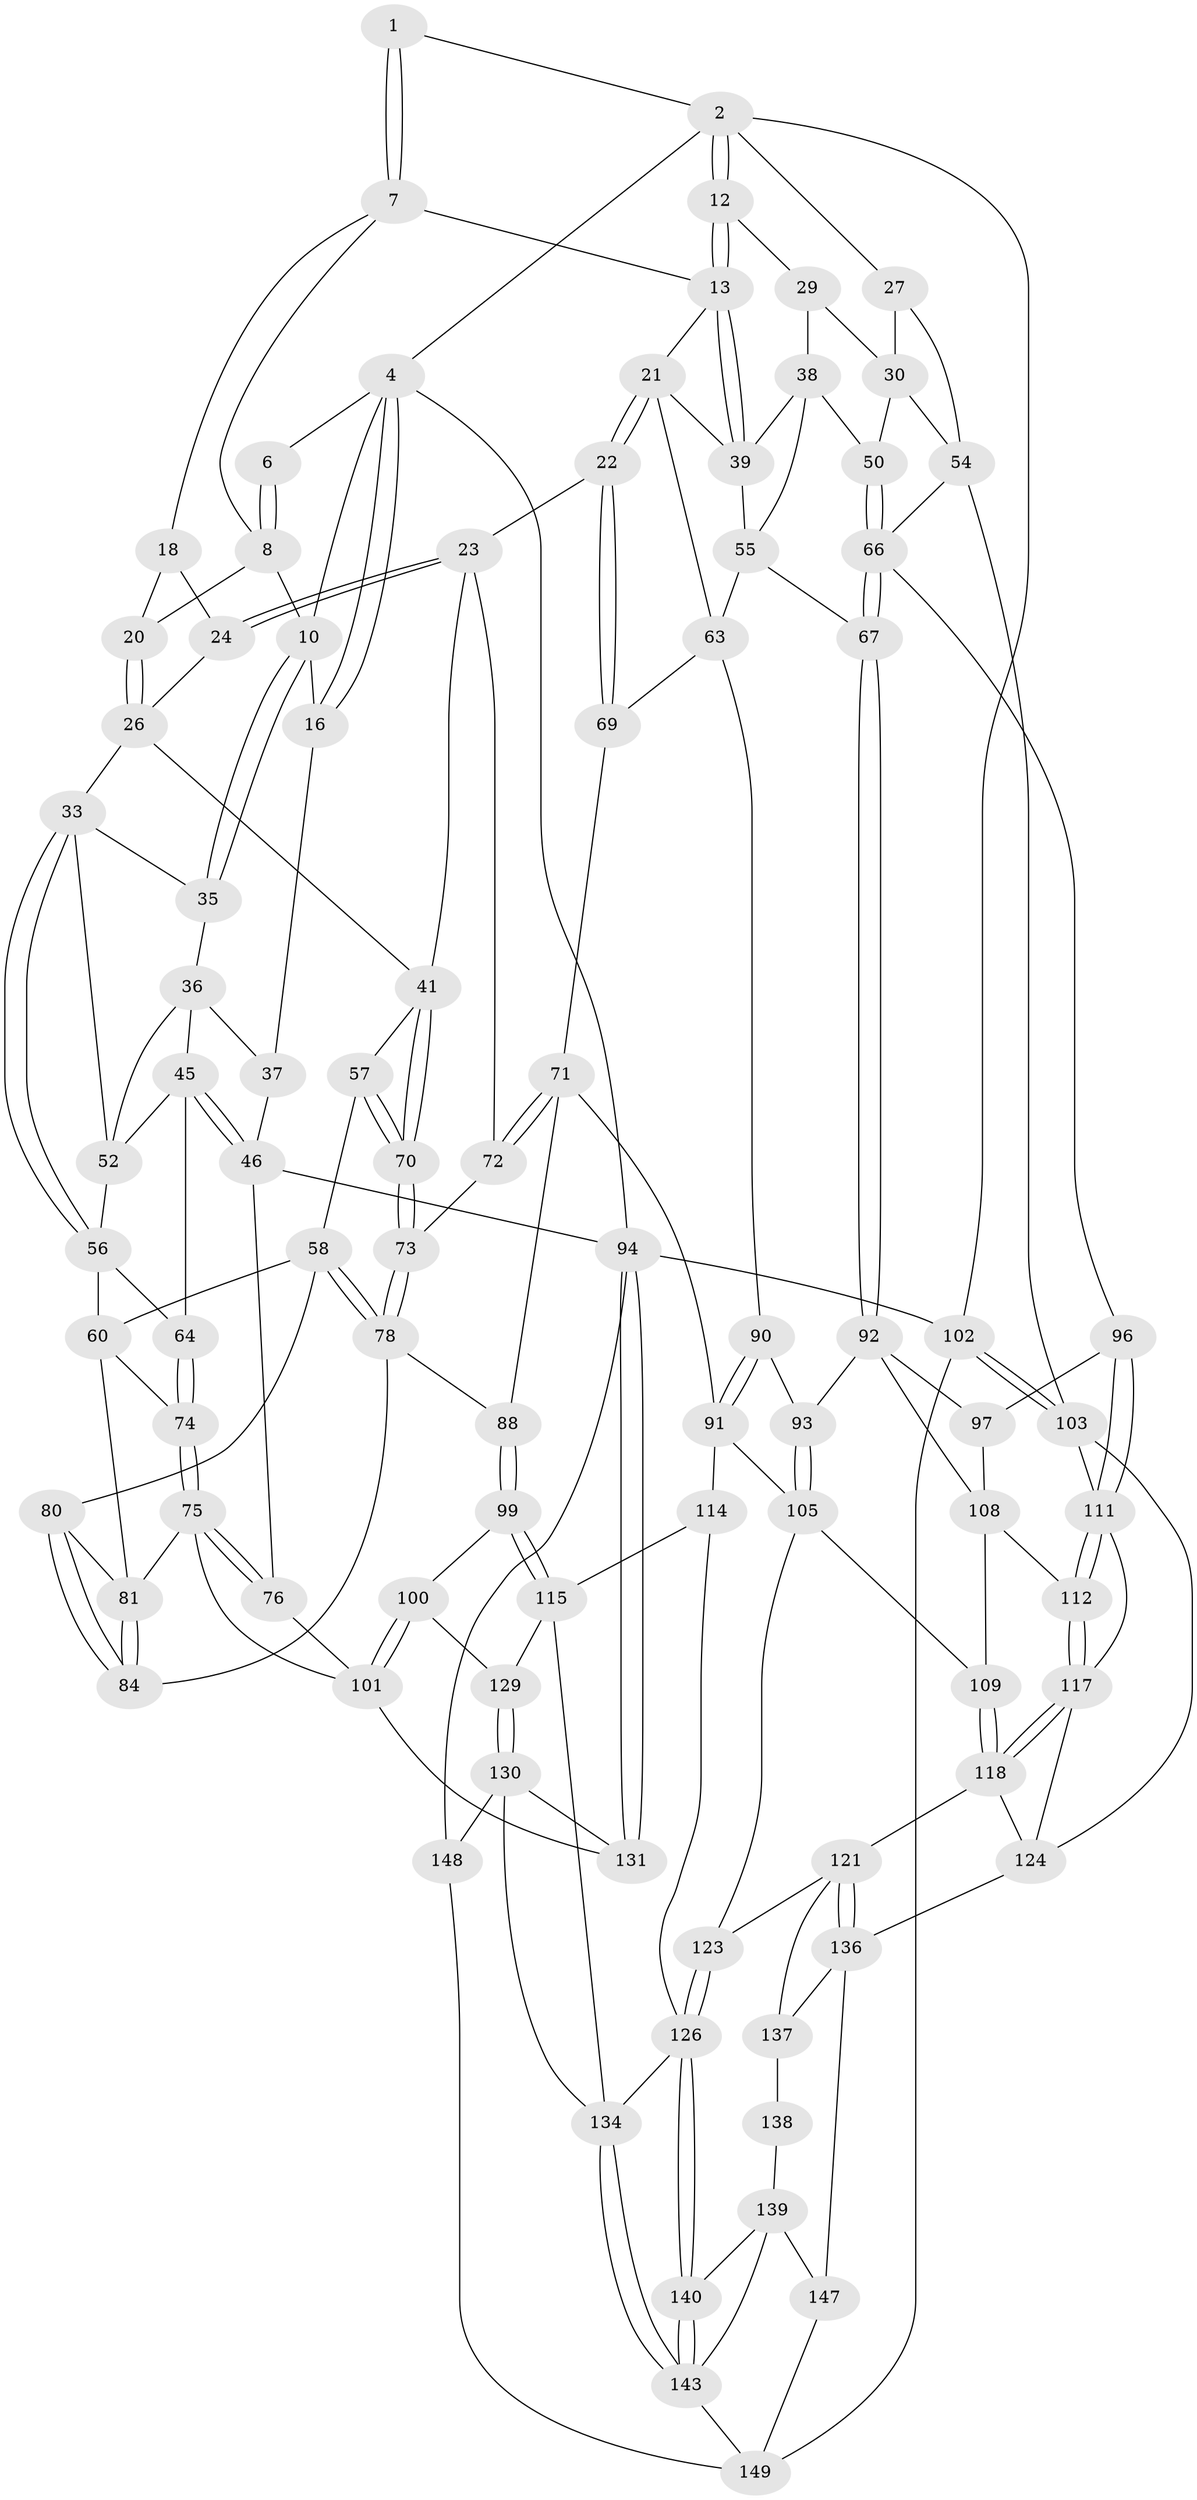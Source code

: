 // original degree distribution, {3: 0.02666666666666667, 5: 0.5866666666666667, 6: 0.2, 4: 0.18666666666666668}
// Generated by graph-tools (version 1.1) at 2025/42/03/06/25 10:42:30]
// undirected, 92 vertices, 208 edges
graph export_dot {
graph [start="1"]
  node [color=gray90,style=filled];
  1 [pos="+0.522781924290167+0"];
  2 [pos="+0.7989916962617118+0",super="+3"];
  4 [pos="+0+0",super="+5"];
  6 [pos="+0.18844408503470203+0"];
  7 [pos="+0.485312039053117+0.03051031356283754",super="+15"];
  8 [pos="+0.28779555522666145+0.03511561464029304",super="+9"];
  10 [pos="+0.25297852342037946+0.12543556841382694",super="+11"];
  12 [pos="+0.7291316056604361+0.11961007757290455"];
  13 [pos="+0.705832477483222+0.1523226917883295",super="+14"];
  16 [pos="+0+0",super="+17"];
  18 [pos="+0.44951067664204264+0.07383712515735733",super="+19"];
  20 [pos="+0.3140628558998678+0.13108143764614466"];
  21 [pos="+0.5218342014541284+0.2899085950323584",super="+48"];
  22 [pos="+0.5046689147244156+0.3049747992349063"];
  23 [pos="+0.5043635171959475+0.3050214865189796",super="+40"];
  24 [pos="+0.43117811835367026+0.22752863475113008",super="+25"];
  26 [pos="+0.33641379783556524+0.1795478145757918",super="+32"];
  27 [pos="+0.8843252013311974+0.14397792396434972",super="+28"];
  29 [pos="+0.8585956470908798+0.14529257837960424",super="+31"];
  30 [pos="+0.959188155044843+0.26547331340923264",super="+49"];
  33 [pos="+0.23955932242840086+0.29468112635190885",super="+34"];
  35 [pos="+0.16572583278321967+0.22450363630130973"];
  36 [pos="+0.12924371020622544+0.21553708905093344",super="+44"];
  37 [pos="+0.12615565768945478+0.2120160458233321",super="+43"];
  38 [pos="+0.8689821962172192+0.2721850373139784",super="+51"];
  39 [pos="+0.7793565620109669+0.2843062563496306",super="+47"];
  41 [pos="+0.41143906017263154+0.3429366285496379",super="+42"];
  45 [pos="+0+0.3946984496966221",super="+65"];
  46 [pos="+0+0.4375353864646105",super="+77"];
  50 [pos="+0.9439240836295981+0.37088062335020106"];
  52 [pos="+0.1555030923961747+0.35835254280025136",super="+53"];
  54 [pos="+1+0.3168870185084234",super="+85"];
  55 [pos="+0.8139345578325737+0.38528151058515625",super="+62"];
  56 [pos="+0.22333415672422732+0.4007894441539637",super="+61"];
  57 [pos="+0.2908791705448969+0.402587678742149"];
  58 [pos="+0.27106426058697836+0.43270554742549794",super="+59"];
  60 [pos="+0.23257050941184473+0.442717665828998",super="+79"];
  63 [pos="+0.6959456520700037+0.4299382412164297",super="+68"];
  64 [pos="+0.14972547032554678+0.42117395152344056"];
  66 [pos="+0.8369219062190223+0.48965603980121963",super="+86"];
  67 [pos="+0.8107828866482191+0.489135525269138"];
  69 [pos="+0.5882603921186929+0.4620362934302137"];
  70 [pos="+0.35866521043579025+0.4668933640692542"];
  71 [pos="+0.45120009349469453+0.49774274845865996",super="+87"];
  72 [pos="+0.4474140245126208+0.488591899561314"];
  73 [pos="+0.35508621001459056+0.4793789985233809"];
  74 [pos="+0.1421734389208401+0.4437017558843724"];
  75 [pos="+0+0.549685082319411",super="+89"];
  76 [pos="+0+0.539248893181595"];
  78 [pos="+0.3402545834396489+0.49743428998460765",super="+83"];
  80 [pos="+0.23889977369185814+0.46160394081998196"];
  81 [pos="+0.1912132627006889+0.5490712415587047",super="+82"];
  84 [pos="+0.31035810697701915+0.5757482258592918"];
  88 [pos="+0.34549713161028434+0.622026349841182"];
  90 [pos="+0.5970791477322118+0.5155840338809308"];
  91 [pos="+0.5709585515057287+0.57673001784456",super="+107"];
  92 [pos="+0.7835135239528334+0.5456944007606107",super="+98"];
  93 [pos="+0.7552750430310086+0.5548003258171467"];
  94 [pos="+0+0.8614738956541396",super="+95"];
  96 [pos="+0.9353116342308213+0.6133323810884513"];
  97 [pos="+0.82435334531935+0.6015701801632364"];
  99 [pos="+0.34924335478680474+0.6820562839966428"];
  100 [pos="+0.27889312569118996+0.7141505130696231",super="+128"];
  101 [pos="+0.13094715632044+0.6233667684643124",super="+116"];
  102 [pos="+1+1"];
  103 [pos="+1+0.8100951223494771",super="+104"];
  105 [pos="+0.6330981299456817+0.6842336091623118",super="+106"];
  108 [pos="+0.7663201930494242+0.6878291076680624",super="+110"];
  109 [pos="+0.7426253159496733+0.7044326329195265"];
  111 [pos="+0.9425182736298482+0.6322640976568253",super="+113"];
  112 [pos="+0.8747620362743064+0.7049411771349682"];
  114 [pos="+0.3733207040656539+0.6958134697646556"];
  115 [pos="+0.36888318848039503+0.6944317026595145",super="+132"];
  117 [pos="+0.8756795563536035+0.7092662263367772",super="+119"];
  118 [pos="+0.7746146908221129+0.7901893686616609",super="+120"];
  121 [pos="+0.7560453921850767+0.8464933891470615",super="+122"];
  123 [pos="+0.6154176591748426+0.7154262530679161"];
  124 [pos="+0.9193000322058874+0.7945100281416373",super="+125"];
  126 [pos="+0.5597524868295843+0.8364891173465545",super="+127"];
  129 [pos="+0.14497502962072092+0.8394290737689367",super="+133"];
  130 [pos="+0.12801499486403006+0.8525841600133344",super="+144"];
  131 [pos="+0.12408991019354457+0.850870580036769"];
  134 [pos="+0.4305261626318911+0.9083362786337207",super="+135"];
  136 [pos="+0.8599075438132414+0.9727811852744537",super="+141"];
  137 [pos="+0.7052210075231686+0.8701774465778883",super="+142"];
  138 [pos="+0.6612633885126661+0.8872143380944308"];
  139 [pos="+0.6179547740722031+0.891135926428305",super="+145"];
  140 [pos="+0.5845928803170259+0.8708019389719626"];
  143 [pos="+0.5002861408213639+1",super="+146"];
  147 [pos="+0.8103878390313629+1"];
  148 [pos="+0.21688788395161068+1"];
  149 [pos="+0.49341926539489805+1",super="+150"];
  1 -- 2;
  1 -- 7;
  1 -- 7;
  2 -- 12;
  2 -- 12;
  2 -- 4;
  2 -- 102;
  2 -- 27;
  4 -- 16;
  4 -- 16;
  4 -- 94;
  4 -- 6;
  4 -- 10;
  6 -- 8;
  6 -- 8;
  7 -- 8;
  7 -- 18;
  7 -- 13;
  8 -- 10;
  8 -- 20;
  10 -- 35;
  10 -- 35;
  10 -- 16;
  12 -- 13;
  12 -- 13;
  12 -- 29;
  13 -- 39;
  13 -- 39;
  13 -- 21;
  16 -- 37 [weight=2];
  18 -- 20;
  18 -- 24 [weight=2];
  20 -- 26;
  20 -- 26;
  21 -- 22;
  21 -- 22;
  21 -- 63;
  21 -- 39;
  22 -- 23;
  22 -- 69;
  22 -- 69;
  23 -- 24;
  23 -- 24;
  23 -- 72;
  23 -- 41;
  24 -- 26;
  26 -- 33;
  26 -- 41;
  27 -- 30;
  27 -- 54;
  29 -- 38;
  29 -- 30;
  30 -- 54;
  30 -- 50;
  33 -- 56;
  33 -- 56;
  33 -- 35;
  33 -- 52;
  35 -- 36;
  36 -- 37;
  36 -- 45;
  36 -- 52;
  37 -- 46;
  38 -- 39;
  38 -- 50;
  38 -- 55;
  39 -- 55;
  41 -- 70;
  41 -- 70;
  41 -- 57;
  45 -- 46;
  45 -- 46;
  45 -- 64;
  45 -- 52;
  46 -- 94;
  46 -- 76;
  50 -- 66;
  50 -- 66;
  52 -- 56;
  54 -- 66;
  54 -- 103;
  55 -- 67;
  55 -- 63;
  56 -- 64;
  56 -- 60;
  57 -- 58;
  57 -- 70;
  57 -- 70;
  58 -- 78;
  58 -- 78;
  58 -- 80;
  58 -- 60;
  60 -- 74;
  60 -- 81;
  63 -- 90;
  63 -- 69;
  64 -- 74;
  64 -- 74;
  66 -- 67;
  66 -- 67;
  66 -- 96;
  67 -- 92;
  67 -- 92;
  69 -- 71;
  70 -- 73;
  70 -- 73;
  71 -- 72;
  71 -- 72;
  71 -- 88;
  71 -- 91;
  72 -- 73;
  73 -- 78;
  73 -- 78;
  74 -- 75;
  74 -- 75;
  75 -- 76;
  75 -- 76;
  75 -- 101;
  75 -- 81;
  76 -- 101;
  78 -- 88;
  78 -- 84;
  80 -- 81;
  80 -- 84;
  80 -- 84;
  81 -- 84;
  81 -- 84;
  88 -- 99;
  88 -- 99;
  90 -- 91;
  90 -- 91;
  90 -- 93;
  91 -- 105;
  91 -- 114;
  92 -- 93;
  92 -- 108;
  92 -- 97;
  93 -- 105;
  93 -- 105;
  94 -- 131;
  94 -- 131;
  94 -- 148;
  94 -- 102;
  96 -- 97;
  96 -- 111;
  96 -- 111;
  97 -- 108;
  99 -- 100;
  99 -- 115;
  99 -- 115;
  100 -- 101;
  100 -- 101;
  100 -- 129 [weight=2];
  101 -- 131;
  102 -- 103;
  102 -- 103;
  102 -- 149;
  103 -- 111;
  103 -- 124;
  105 -- 109;
  105 -- 123;
  108 -- 109;
  108 -- 112;
  109 -- 118;
  109 -- 118;
  111 -- 112;
  111 -- 112;
  111 -- 117;
  112 -- 117;
  112 -- 117;
  114 -- 115;
  114 -- 126;
  115 -- 134;
  115 -- 129;
  117 -- 118;
  117 -- 118;
  117 -- 124;
  118 -- 121;
  118 -- 124;
  121 -- 136;
  121 -- 136;
  121 -- 137;
  121 -- 123;
  123 -- 126;
  123 -- 126;
  124 -- 136;
  126 -- 140;
  126 -- 140;
  126 -- 134;
  129 -- 130;
  129 -- 130;
  130 -- 131;
  130 -- 148;
  130 -- 134;
  134 -- 143;
  134 -- 143;
  136 -- 137;
  136 -- 147;
  137 -- 138 [weight=2];
  138 -- 139;
  139 -- 140;
  139 -- 147;
  139 -- 143;
  140 -- 143;
  140 -- 143;
  143 -- 149;
  147 -- 149;
  148 -- 149;
}
